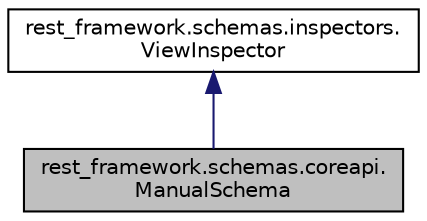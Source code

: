 digraph "rest_framework.schemas.coreapi.ManualSchema"
{
 // LATEX_PDF_SIZE
  edge [fontname="Helvetica",fontsize="10",labelfontname="Helvetica",labelfontsize="10"];
  node [fontname="Helvetica",fontsize="10",shape=record];
  Node1 [label="rest_framework.schemas.coreapi.\lManualSchema",height=0.2,width=0.4,color="black", fillcolor="grey75", style="filled", fontcolor="black",tooltip=" "];
  Node2 -> Node1 [dir="back",color="midnightblue",fontsize="10",style="solid",fontname="Helvetica"];
  Node2 [label="rest_framework.schemas.inspectors.\lViewInspector",height=0.2,width=0.4,color="black", fillcolor="white", style="filled",URL="$classrest__framework_1_1schemas_1_1inspectors_1_1_view_inspector.html",tooltip=" "];
}

